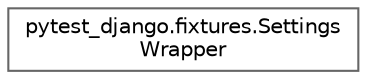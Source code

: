 digraph "Graphical Class Hierarchy"
{
 // LATEX_PDF_SIZE
  bgcolor="transparent";
  edge [fontname=Helvetica,fontsize=10,labelfontname=Helvetica,labelfontsize=10];
  node [fontname=Helvetica,fontsize=10,shape=box,height=0.2,width=0.4];
  rankdir="LR";
  Node0 [id="Node000000",label="pytest_django.fixtures.Settings\lWrapper",height=0.2,width=0.4,color="grey40", fillcolor="white", style="filled",URL="$classpytest__django_1_1fixtures_1_1_settings_wrapper.html",tooltip=" "];
}
